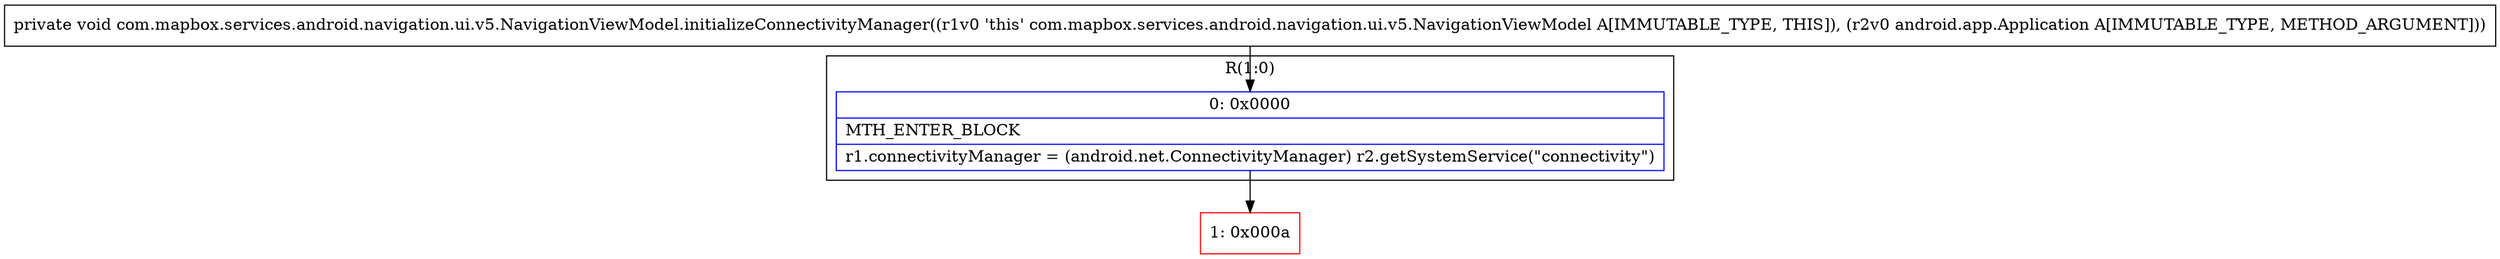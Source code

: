 digraph "CFG forcom.mapbox.services.android.navigation.ui.v5.NavigationViewModel.initializeConnectivityManager(Landroid\/app\/Application;)V" {
subgraph cluster_Region_1232236563 {
label = "R(1:0)";
node [shape=record,color=blue];
Node_0 [shape=record,label="{0\:\ 0x0000|MTH_ENTER_BLOCK\l|r1.connectivityManager = (android.net.ConnectivityManager) r2.getSystemService(\"connectivity\")\l}"];
}
Node_1 [shape=record,color=red,label="{1\:\ 0x000a}"];
MethodNode[shape=record,label="{private void com.mapbox.services.android.navigation.ui.v5.NavigationViewModel.initializeConnectivityManager((r1v0 'this' com.mapbox.services.android.navigation.ui.v5.NavigationViewModel A[IMMUTABLE_TYPE, THIS]), (r2v0 android.app.Application A[IMMUTABLE_TYPE, METHOD_ARGUMENT])) }"];
MethodNode -> Node_0;
Node_0 -> Node_1;
}

